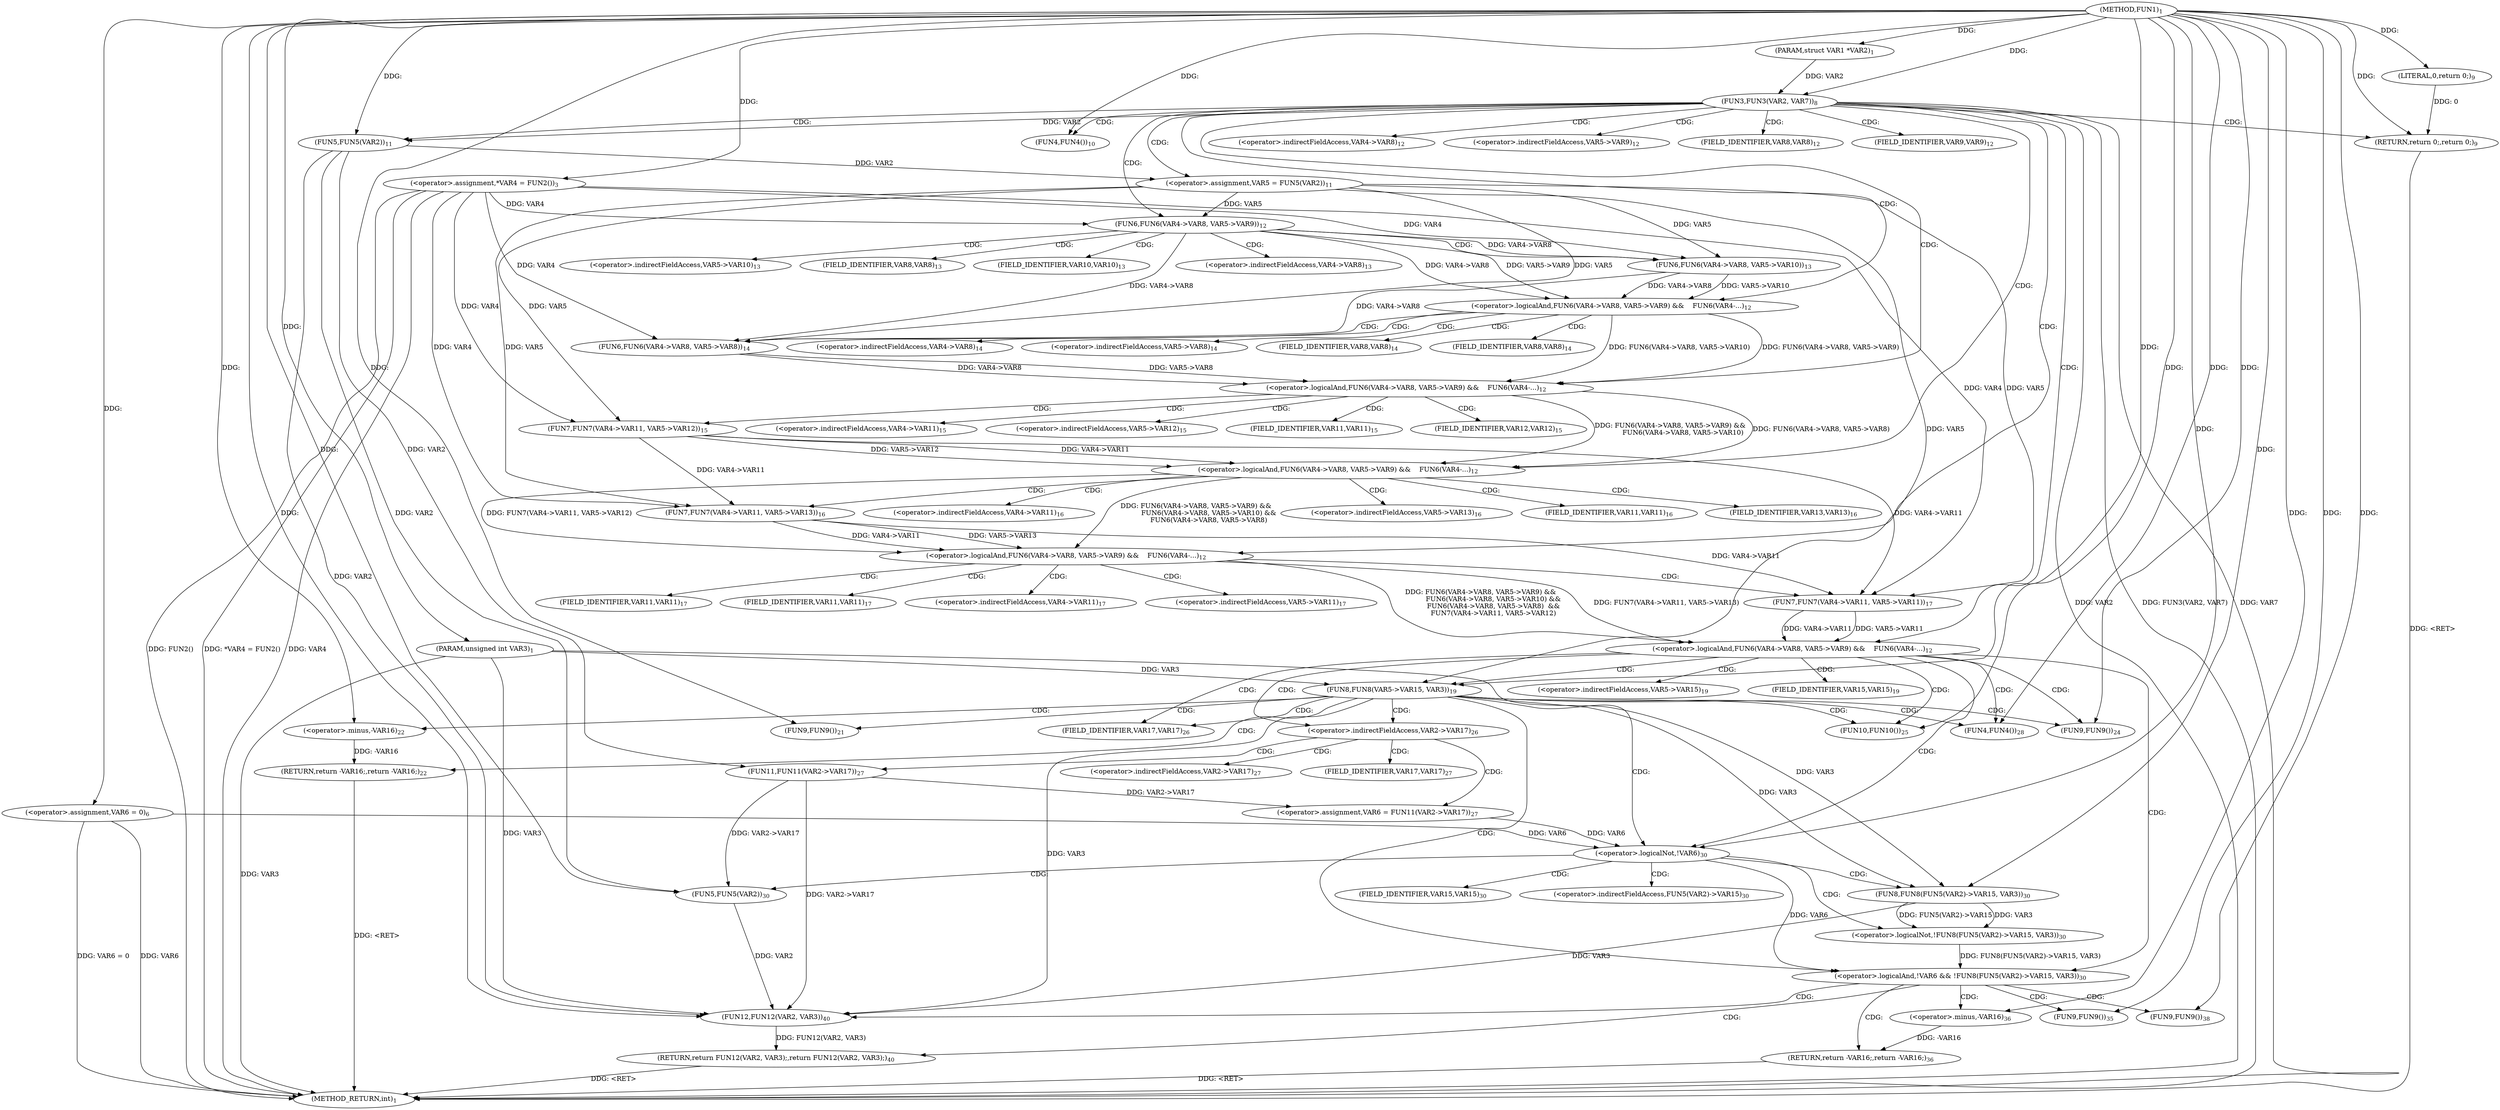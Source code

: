 digraph "FUN1" {  
"8" [label = <(METHOD,FUN1)<SUB>1</SUB>> ]
"131" [label = <(METHOD_RETURN,int)<SUB>1</SUB>> ]
"9" [label = <(PARAM,struct VAR1 *VAR2)<SUB>1</SUB>> ]
"10" [label = <(PARAM,unsigned int VAR3)<SUB>1</SUB>> ]
"14" [label = <(&lt;operator&gt;.assignment,*VAR4 = FUN2())<SUB>3</SUB>> ]
"18" [label = <(&lt;operator&gt;.assignment,VAR6 = 0)<SUB>6</SUB>> ]
"28" [label = <(FUN4,FUN4())<SUB>10</SUB>> ]
"29" [label = <(&lt;operator&gt;.assignment,VAR5 = FUN5(VAR2))<SUB>11</SUB>> ]
"91" [label = <(FUN9,FUN9())<SUB>21</SUB>> ]
"92" [label = <(RETURN,return -VAR16;,return -VAR16;)<SUB>22</SUB>> ]
"96" [label = <(FUN9,FUN9())<SUB>24</SUB>> ]
"97" [label = <(FUN10,FUN10())<SUB>25</SUB>> ]
"109" [label = <(FUN4,FUN4())<SUB>28</SUB>> ]
"126" [label = <(FUN9,FUN9())<SUB>38</SUB>> ]
"127" [label = <(RETURN,return FUN12(VAR2, VAR3);,return FUN12(VAR2, VAR3);)<SUB>40</SUB>> ]
"22" [label = <(FUN3,FUN3(VAR2, VAR7))<SUB>8</SUB>> ]
"34" [label = <(&lt;operator&gt;.logicalAnd,FUN6(VAR4-&gt;VAR8, VAR5-&gt;VAR9) &amp;&amp;
	    FUN6(VAR4-...)<SUB>12</SUB>> ]
"84" [label = <(FUN8,FUN8(VAR5-&gt;VAR15, VAR3))<SUB>19</SUB>> ]
"93" [label = <(&lt;operator&gt;.minus,-VAR16)<SUB>22</SUB>> ]
"111" [label = <(&lt;operator&gt;.logicalAnd,!VAR6 &amp;&amp; !FUN8(FUN5(VAR2)-&gt;VAR15, VAR3))<SUB>30</SUB>> ]
"128" [label = <(FUN12,FUN12(VAR2, VAR3))<SUB>40</SUB>> ]
"26" [label = <(RETURN,return 0;,return 0;)<SUB>9</SUB>> ]
"31" [label = <(FUN5,FUN5(VAR2))<SUB>11</SUB>> ]
"103" [label = <(&lt;operator&gt;.assignment,VAR6 = FUN11(VAR2-&gt;VAR17))<SUB>27</SUB>> ]
"122" [label = <(FUN9,FUN9())<SUB>35</SUB>> ]
"123" [label = <(RETURN,return -VAR16;,return -VAR16;)<SUB>36</SUB>> ]
"27" [label = <(LITERAL,0,return 0;)<SUB>9</SUB>> ]
"35" [label = <(&lt;operator&gt;.logicalAnd,FUN6(VAR4-&gt;VAR8, VAR5-&gt;VAR9) &amp;&amp;
	    FUN6(VAR4-...)<SUB>12</SUB>> ]
"74" [label = <(FUN7,FUN7(VAR4-&gt;VAR11, VAR5-&gt;VAR11))<SUB>17</SUB>> ]
"112" [label = <(&lt;operator&gt;.logicalNot,!VAR6)<SUB>30</SUB>> ]
"114" [label = <(&lt;operator&gt;.logicalNot,!FUN8(FUN5(VAR2)-&gt;VAR15, VAR3))<SUB>30</SUB>> ]
"124" [label = <(&lt;operator&gt;.minus,-VAR16)<SUB>36</SUB>> ]
"36" [label = <(&lt;operator&gt;.logicalAnd,FUN6(VAR4-&gt;VAR8, VAR5-&gt;VAR9) &amp;&amp;
	    FUN6(VAR4-...)<SUB>12</SUB>> ]
"67" [label = <(FUN7,FUN7(VAR4-&gt;VAR11, VAR5-&gt;VAR13))<SUB>16</SUB>> ]
"105" [label = <(FUN11,FUN11(VAR2-&gt;VAR17))<SUB>27</SUB>> ]
"115" [label = <(FUN8,FUN8(FUN5(VAR2)-&gt;VAR15, VAR3))<SUB>30</SUB>> ]
"37" [label = <(&lt;operator&gt;.logicalAnd,FUN6(VAR4-&gt;VAR8, VAR5-&gt;VAR9) &amp;&amp;
	    FUN6(VAR4-...)<SUB>12</SUB>> ]
"60" [label = <(FUN7,FUN7(VAR4-&gt;VAR11, VAR5-&gt;VAR12))<SUB>15</SUB>> ]
"38" [label = <(&lt;operator&gt;.logicalAnd,FUN6(VAR4-&gt;VAR8, VAR5-&gt;VAR9) &amp;&amp;
	    FUN6(VAR4-...)<SUB>12</SUB>> ]
"53" [label = <(FUN6,FUN6(VAR4-&gt;VAR8, VAR5-&gt;VAR8))<SUB>14</SUB>> ]
"117" [label = <(FUN5,FUN5(VAR2))<SUB>30</SUB>> ]
"39" [label = <(FUN6,FUN6(VAR4-&gt;VAR8, VAR5-&gt;VAR9))<SUB>12</SUB>> ]
"46" [label = <(FUN6,FUN6(VAR4-&gt;VAR8, VAR5-&gt;VAR10))<SUB>13</SUB>> ]
"99" [label = <(&lt;operator&gt;.indirectFieldAccess,VAR2-&gt;VAR17)<SUB>26</SUB>> ]
"85" [label = <(&lt;operator&gt;.indirectFieldAccess,VAR5-&gt;VAR15)<SUB>19</SUB>> ]
"101" [label = <(FIELD_IDENTIFIER,VAR17,VAR17)<SUB>26</SUB>> ]
"75" [label = <(&lt;operator&gt;.indirectFieldAccess,VAR4-&gt;VAR11)<SUB>17</SUB>> ]
"78" [label = <(&lt;operator&gt;.indirectFieldAccess,VAR5-&gt;VAR11)<SUB>17</SUB>> ]
"87" [label = <(FIELD_IDENTIFIER,VAR15,VAR15)<SUB>19</SUB>> ]
"68" [label = <(&lt;operator&gt;.indirectFieldAccess,VAR4-&gt;VAR11)<SUB>16</SUB>> ]
"71" [label = <(&lt;operator&gt;.indirectFieldAccess,VAR5-&gt;VAR13)<SUB>16</SUB>> ]
"77" [label = <(FIELD_IDENTIFIER,VAR11,VAR11)<SUB>17</SUB>> ]
"80" [label = <(FIELD_IDENTIFIER,VAR11,VAR11)<SUB>17</SUB>> ]
"106" [label = <(&lt;operator&gt;.indirectFieldAccess,VAR2-&gt;VAR17)<SUB>27</SUB>> ]
"116" [label = <(&lt;operator&gt;.indirectFieldAccess,FUN5(VAR2)-&gt;VAR15)<SUB>30</SUB>> ]
"61" [label = <(&lt;operator&gt;.indirectFieldAccess,VAR4-&gt;VAR11)<SUB>15</SUB>> ]
"64" [label = <(&lt;operator&gt;.indirectFieldAccess,VAR5-&gt;VAR12)<SUB>15</SUB>> ]
"70" [label = <(FIELD_IDENTIFIER,VAR11,VAR11)<SUB>16</SUB>> ]
"73" [label = <(FIELD_IDENTIFIER,VAR13,VAR13)<SUB>16</SUB>> ]
"108" [label = <(FIELD_IDENTIFIER,VAR17,VAR17)<SUB>27</SUB>> ]
"119" [label = <(FIELD_IDENTIFIER,VAR15,VAR15)<SUB>30</SUB>> ]
"54" [label = <(&lt;operator&gt;.indirectFieldAccess,VAR4-&gt;VAR8)<SUB>14</SUB>> ]
"57" [label = <(&lt;operator&gt;.indirectFieldAccess,VAR5-&gt;VAR8)<SUB>14</SUB>> ]
"63" [label = <(FIELD_IDENTIFIER,VAR11,VAR11)<SUB>15</SUB>> ]
"66" [label = <(FIELD_IDENTIFIER,VAR12,VAR12)<SUB>15</SUB>> ]
"40" [label = <(&lt;operator&gt;.indirectFieldAccess,VAR4-&gt;VAR8)<SUB>12</SUB>> ]
"43" [label = <(&lt;operator&gt;.indirectFieldAccess,VAR5-&gt;VAR9)<SUB>12</SUB>> ]
"47" [label = <(&lt;operator&gt;.indirectFieldAccess,VAR4-&gt;VAR8)<SUB>13</SUB>> ]
"50" [label = <(&lt;operator&gt;.indirectFieldAccess,VAR5-&gt;VAR10)<SUB>13</SUB>> ]
"56" [label = <(FIELD_IDENTIFIER,VAR8,VAR8)<SUB>14</SUB>> ]
"59" [label = <(FIELD_IDENTIFIER,VAR8,VAR8)<SUB>14</SUB>> ]
"42" [label = <(FIELD_IDENTIFIER,VAR8,VAR8)<SUB>12</SUB>> ]
"45" [label = <(FIELD_IDENTIFIER,VAR9,VAR9)<SUB>12</SUB>> ]
"49" [label = <(FIELD_IDENTIFIER,VAR8,VAR8)<SUB>13</SUB>> ]
"52" [label = <(FIELD_IDENTIFIER,VAR10,VAR10)<SUB>13</SUB>> ]
  "127" -> "131"  [ label = "DDG: &lt;RET&gt;"] 
  "92" -> "131"  [ label = "DDG: &lt;RET&gt;"] 
  "123" -> "131"  [ label = "DDG: &lt;RET&gt;"] 
  "26" -> "131"  [ label = "DDG: &lt;RET&gt;"] 
  "10" -> "131"  [ label = "DDG: VAR3"] 
  "14" -> "131"  [ label = "DDG: VAR4"] 
  "14" -> "131"  [ label = "DDG: FUN2()"] 
  "14" -> "131"  [ label = "DDG: *VAR4 = FUN2()"] 
  "18" -> "131"  [ label = "DDG: VAR6"] 
  "18" -> "131"  [ label = "DDG: VAR6 = 0"] 
  "22" -> "131"  [ label = "DDG: VAR2"] 
  "22" -> "131"  [ label = "DDG: FUN3(VAR2, VAR7)"] 
  "22" -> "131"  [ label = "DDG: VAR7"] 
  "8" -> "9"  [ label = "DDG: "] 
  "8" -> "10"  [ label = "DDG: "] 
  "8" -> "14"  [ label = "DDG: "] 
  "8" -> "18"  [ label = "DDG: "] 
  "8" -> "28"  [ label = "DDG: "] 
  "31" -> "29"  [ label = "DDG: VAR2"] 
  "8" -> "91"  [ label = "DDG: "] 
  "93" -> "92"  [ label = "DDG: -VAR16"] 
  "8" -> "96"  [ label = "DDG: "] 
  "8" -> "97"  [ label = "DDG: "] 
  "8" -> "109"  [ label = "DDG: "] 
  "8" -> "126"  [ label = "DDG: "] 
  "128" -> "127"  [ label = "DDG: FUN12(VAR2, VAR3)"] 
  "9" -> "22"  [ label = "DDG: VAR2"] 
  "8" -> "22"  [ label = "DDG: "] 
  "27" -> "26"  [ label = "DDG: 0"] 
  "8" -> "26"  [ label = "DDG: "] 
  "22" -> "31"  [ label = "DDG: VAR2"] 
  "8" -> "31"  [ label = "DDG: "] 
  "35" -> "34"  [ label = "DDG: FUN6(VAR4-&gt;VAR8, VAR5-&gt;VAR9) &amp;&amp;
	    FUN6(VAR4-&gt;VAR8, VAR5-&gt;VAR10) &amp;&amp;
	    FUN6(VAR4-&gt;VAR8, VAR5-&gt;VAR8)  &amp;&amp;
	    FUN7(VAR4-&gt;VAR11, VAR5-&gt;VAR12)"] 
  "35" -> "34"  [ label = "DDG: FUN7(VAR4-&gt;VAR11, VAR5-&gt;VAR13)"] 
  "74" -> "34"  [ label = "DDG: VAR4-&gt;VAR11"] 
  "74" -> "34"  [ label = "DDG: VAR5-&gt;VAR11"] 
  "29" -> "84"  [ label = "DDG: VAR5"] 
  "10" -> "84"  [ label = "DDG: VAR3"] 
  "8" -> "84"  [ label = "DDG: "] 
  "8" -> "93"  [ label = "DDG: "] 
  "105" -> "103"  [ label = "DDG: VAR2-&gt;VAR17"] 
  "112" -> "111"  [ label = "DDG: VAR6"] 
  "114" -> "111"  [ label = "DDG: FUN8(FUN5(VAR2)-&gt;VAR15, VAR3)"] 
  "8" -> "122"  [ label = "DDG: "] 
  "124" -> "123"  [ label = "DDG: -VAR16"] 
  "31" -> "128"  [ label = "DDG: VAR2"] 
  "105" -> "128"  [ label = "DDG: VAR2-&gt;VAR17"] 
  "117" -> "128"  [ label = "DDG: VAR2"] 
  "8" -> "128"  [ label = "DDG: "] 
  "10" -> "128"  [ label = "DDG: VAR3"] 
  "84" -> "128"  [ label = "DDG: VAR3"] 
  "115" -> "128"  [ label = "DDG: VAR3"] 
  "8" -> "27"  [ label = "DDG: "] 
  "36" -> "35"  [ label = "DDG: FUN6(VAR4-&gt;VAR8, VAR5-&gt;VAR9) &amp;&amp;
	    FUN6(VAR4-&gt;VAR8, VAR5-&gt;VAR10) &amp;&amp;
	    FUN6(VAR4-&gt;VAR8, VAR5-&gt;VAR8)"] 
  "36" -> "35"  [ label = "DDG: FUN7(VAR4-&gt;VAR11, VAR5-&gt;VAR12)"] 
  "67" -> "35"  [ label = "DDG: VAR4-&gt;VAR11"] 
  "67" -> "35"  [ label = "DDG: VAR5-&gt;VAR13"] 
  "14" -> "74"  [ label = "DDG: VAR4"] 
  "60" -> "74"  [ label = "DDG: VAR4-&gt;VAR11"] 
  "67" -> "74"  [ label = "DDG: VAR4-&gt;VAR11"] 
  "29" -> "74"  [ label = "DDG: VAR5"] 
  "18" -> "112"  [ label = "DDG: VAR6"] 
  "103" -> "112"  [ label = "DDG: VAR6"] 
  "8" -> "112"  [ label = "DDG: "] 
  "115" -> "114"  [ label = "DDG: FUN5(VAR2)-&gt;VAR15"] 
  "115" -> "114"  [ label = "DDG: VAR3"] 
  "37" -> "36"  [ label = "DDG: FUN6(VAR4-&gt;VAR8, VAR5-&gt;VAR9) &amp;&amp;
	    FUN6(VAR4-&gt;VAR8, VAR5-&gt;VAR10)"] 
  "37" -> "36"  [ label = "DDG: FUN6(VAR4-&gt;VAR8, VAR5-&gt;VAR8)"] 
  "60" -> "36"  [ label = "DDG: VAR4-&gt;VAR11"] 
  "60" -> "36"  [ label = "DDG: VAR5-&gt;VAR12"] 
  "14" -> "67"  [ label = "DDG: VAR4"] 
  "60" -> "67"  [ label = "DDG: VAR4-&gt;VAR11"] 
  "29" -> "67"  [ label = "DDG: VAR5"] 
  "31" -> "105"  [ label = "DDG: VAR2"] 
  "10" -> "115"  [ label = "DDG: VAR3"] 
  "84" -> "115"  [ label = "DDG: VAR3"] 
  "8" -> "115"  [ label = "DDG: "] 
  "8" -> "124"  [ label = "DDG: "] 
  "38" -> "37"  [ label = "DDG: FUN6(VAR4-&gt;VAR8, VAR5-&gt;VAR9)"] 
  "38" -> "37"  [ label = "DDG: FUN6(VAR4-&gt;VAR8, VAR5-&gt;VAR10)"] 
  "53" -> "37"  [ label = "DDG: VAR4-&gt;VAR8"] 
  "53" -> "37"  [ label = "DDG: VAR5-&gt;VAR8"] 
  "14" -> "60"  [ label = "DDG: VAR4"] 
  "29" -> "60"  [ label = "DDG: VAR5"] 
  "39" -> "38"  [ label = "DDG: VAR4-&gt;VAR8"] 
  "39" -> "38"  [ label = "DDG: VAR5-&gt;VAR9"] 
  "46" -> "38"  [ label = "DDG: VAR4-&gt;VAR8"] 
  "46" -> "38"  [ label = "DDG: VAR5-&gt;VAR10"] 
  "14" -> "53"  [ label = "DDG: VAR4"] 
  "39" -> "53"  [ label = "DDG: VAR4-&gt;VAR8"] 
  "46" -> "53"  [ label = "DDG: VAR4-&gt;VAR8"] 
  "29" -> "53"  [ label = "DDG: VAR5"] 
  "31" -> "117"  [ label = "DDG: VAR2"] 
  "105" -> "117"  [ label = "DDG: VAR2-&gt;VAR17"] 
  "8" -> "117"  [ label = "DDG: "] 
  "14" -> "39"  [ label = "DDG: VAR4"] 
  "29" -> "39"  [ label = "DDG: VAR5"] 
  "14" -> "46"  [ label = "DDG: VAR4"] 
  "39" -> "46"  [ label = "DDG: VAR4-&gt;VAR8"] 
  "29" -> "46"  [ label = "DDG: VAR5"] 
  "22" -> "34"  [ label = "CDG: "] 
  "22" -> "26"  [ label = "CDG: "] 
  "22" -> "42"  [ label = "CDG: "] 
  "22" -> "37"  [ label = "CDG: "] 
  "22" -> "38"  [ label = "CDG: "] 
  "22" -> "40"  [ label = "CDG: "] 
  "22" -> "35"  [ label = "CDG: "] 
  "22" -> "43"  [ label = "CDG: "] 
  "22" -> "36"  [ label = "CDG: "] 
  "22" -> "28"  [ label = "CDG: "] 
  "22" -> "45"  [ label = "CDG: "] 
  "22" -> "29"  [ label = "CDG: "] 
  "22" -> "39"  [ label = "CDG: "] 
  "22" -> "31"  [ label = "CDG: "] 
  "34" -> "96"  [ label = "CDG: "] 
  "34" -> "84"  [ label = "CDG: "] 
  "34" -> "85"  [ label = "CDG: "] 
  "34" -> "87"  [ label = "CDG: "] 
  "34" -> "97"  [ label = "CDG: "] 
  "34" -> "112"  [ label = "CDG: "] 
  "34" -> "101"  [ label = "CDG: "] 
  "34" -> "111"  [ label = "CDG: "] 
  "34" -> "99"  [ label = "CDG: "] 
  "34" -> "109"  [ label = "CDG: "] 
  "84" -> "96"  [ label = "CDG: "] 
  "84" -> "92"  [ label = "CDG: "] 
  "84" -> "97"  [ label = "CDG: "] 
  "84" -> "91"  [ label = "CDG: "] 
  "84" -> "112"  [ label = "CDG: "] 
  "84" -> "93"  [ label = "CDG: "] 
  "84" -> "101"  [ label = "CDG: "] 
  "84" -> "111"  [ label = "CDG: "] 
  "84" -> "99"  [ label = "CDG: "] 
  "84" -> "109"  [ label = "CDG: "] 
  "99" -> "103"  [ label = "CDG: "] 
  "99" -> "108"  [ label = "CDG: "] 
  "99" -> "106"  [ label = "CDG: "] 
  "99" -> "105"  [ label = "CDG: "] 
  "111" -> "128"  [ label = "CDG: "] 
  "111" -> "127"  [ label = "CDG: "] 
  "111" -> "122"  [ label = "CDG: "] 
  "111" -> "123"  [ label = "CDG: "] 
  "111" -> "126"  [ label = "CDG: "] 
  "111" -> "124"  [ label = "CDG: "] 
  "35" -> "77"  [ label = "CDG: "] 
  "35" -> "75"  [ label = "CDG: "] 
  "35" -> "74"  [ label = "CDG: "] 
  "35" -> "80"  [ label = "CDG: "] 
  "35" -> "78"  [ label = "CDG: "] 
  "112" -> "115"  [ label = "CDG: "] 
  "112" -> "114"  [ label = "CDG: "] 
  "112" -> "119"  [ label = "CDG: "] 
  "112" -> "116"  [ label = "CDG: "] 
  "112" -> "117"  [ label = "CDG: "] 
  "36" -> "68"  [ label = "CDG: "] 
  "36" -> "73"  [ label = "CDG: "] 
  "36" -> "67"  [ label = "CDG: "] 
  "36" -> "70"  [ label = "CDG: "] 
  "36" -> "71"  [ label = "CDG: "] 
  "37" -> "60"  [ label = "CDG: "] 
  "37" -> "64"  [ label = "CDG: "] 
  "37" -> "61"  [ label = "CDG: "] 
  "37" -> "66"  [ label = "CDG: "] 
  "37" -> "63"  [ label = "CDG: "] 
  "38" -> "57"  [ label = "CDG: "] 
  "38" -> "56"  [ label = "CDG: "] 
  "38" -> "59"  [ label = "CDG: "] 
  "38" -> "54"  [ label = "CDG: "] 
  "38" -> "53"  [ label = "CDG: "] 
  "39" -> "52"  [ label = "CDG: "] 
  "39" -> "50"  [ label = "CDG: "] 
  "39" -> "47"  [ label = "CDG: "] 
  "39" -> "49"  [ label = "CDG: "] 
  "39" -> "46"  [ label = "CDG: "] 
}
